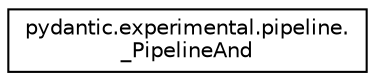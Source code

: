 digraph "Graphical Class Hierarchy"
{
 // LATEX_PDF_SIZE
  edge [fontname="Helvetica",fontsize="10",labelfontname="Helvetica",labelfontsize="10"];
  node [fontname="Helvetica",fontsize="10",shape=record];
  rankdir="LR";
  Node0 [label="pydantic.experimental.pipeline.\l_PipelineAnd",height=0.2,width=0.4,color="black", fillcolor="white", style="filled",URL="$classpydantic_1_1experimental_1_1pipeline_1_1__PipelineAnd.html",tooltip=" "];
}
